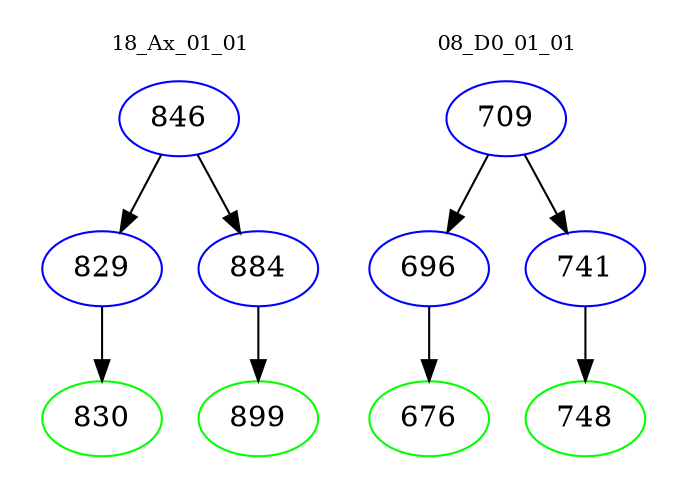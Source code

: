 digraph{
subgraph cluster_0 {
color = white
label = "18_Ax_01_01";
fontsize=10;
T0_846 [label="846", color="blue"]
T0_846 -> T0_829 [color="black"]
T0_829 [label="829", color="blue"]
T0_829 -> T0_830 [color="black"]
T0_830 [label="830", color="green"]
T0_846 -> T0_884 [color="black"]
T0_884 [label="884", color="blue"]
T0_884 -> T0_899 [color="black"]
T0_899 [label="899", color="green"]
}
subgraph cluster_1 {
color = white
label = "08_D0_01_01";
fontsize=10;
T1_709 [label="709", color="blue"]
T1_709 -> T1_696 [color="black"]
T1_696 [label="696", color="blue"]
T1_696 -> T1_676 [color="black"]
T1_676 [label="676", color="green"]
T1_709 -> T1_741 [color="black"]
T1_741 [label="741", color="blue"]
T1_741 -> T1_748 [color="black"]
T1_748 [label="748", color="green"]
}
}
